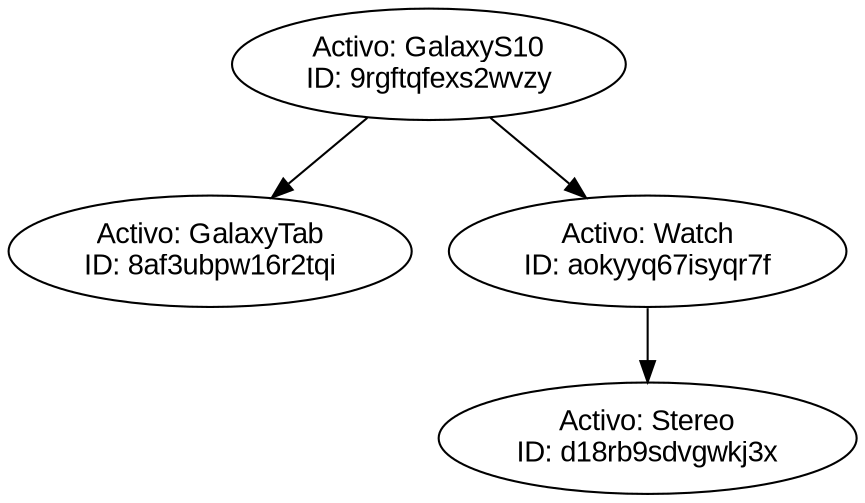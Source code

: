 digraph g{ node [fontname="Arial"];GalaxyTab[label="Activo: GalaxyTab\nID: 8af3ubpw16r2tqi"];GalaxyS10[label="Activo: GalaxyS10\nID: 9rgftqfexs2wvzy"];GalaxyS10->GalaxyTab;GalaxyS10->Watch;Watch[label="Activo: Watch\nID: aokyyq67isyqr7f"];Watch->Stereo;Stereo[label="Activo: Stereo\nID: d18rb9sdvgwkj3x"];}
